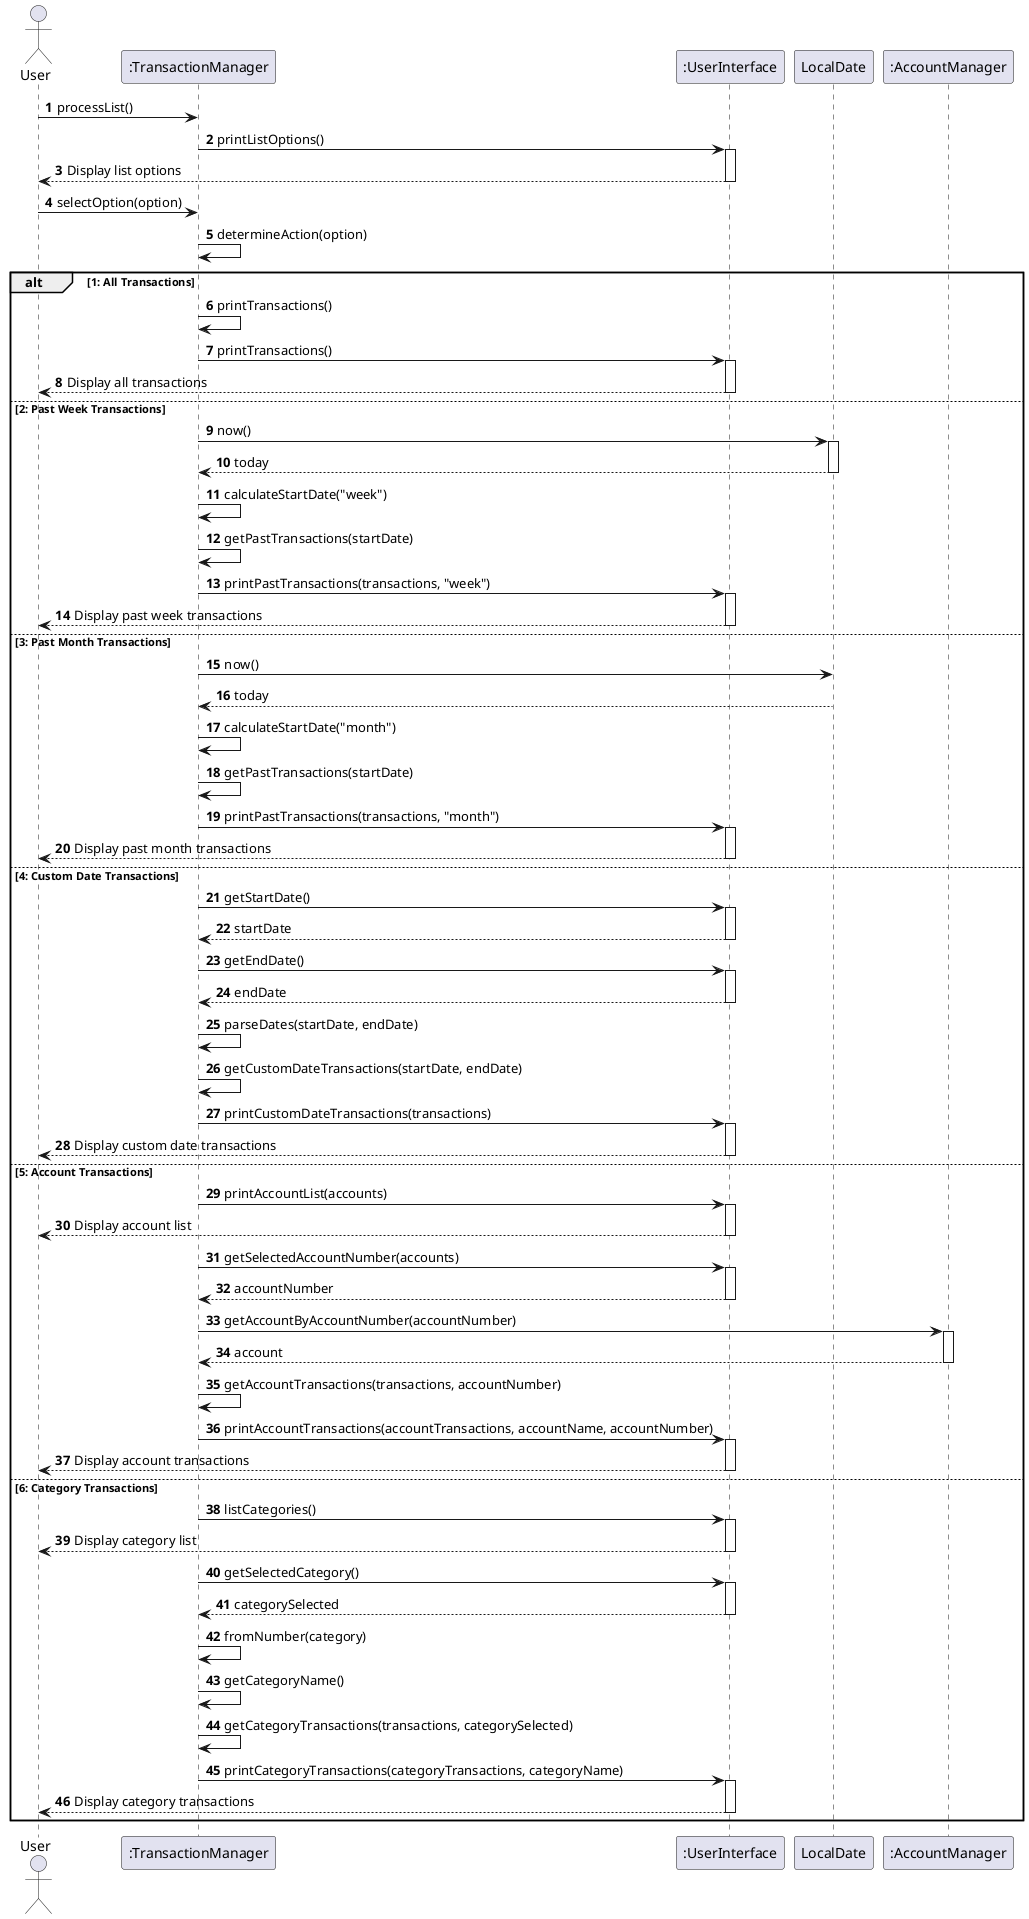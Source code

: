 @startuml
'https://plantuml.com/sequence-diagram

autonumber

actor User
participant ":TransactionManager" as TM
participant ":UserInterface" as UI
participant "LocalDate" as LD
participant ":AccountManager" as AM

User -> TM: processList()
TM -> UI: printListOptions()
activate UI
UI --> User: Display list options
deactivate UI
User -> TM: selectOption(option)
TM -> TM: determineAction(option)

alt 1: All Transactions
    TM -> TM: printTransactions()
    TM -> UI: printTransactions()
    activate UI
    UI --> User: Display all transactions
    deactivate UI
else 2: Past Week Transactions
    TM -> LD: now()
    activate LD
    LD --> TM: today
    deactivate LD
    TM -> TM: calculateStartDate("week")
    TM -> TM: getPastTransactions(startDate)
    TM -> UI: printPastTransactions(transactions, "week")
    activate UI
    UI --> User: Display past week transactions
    deactivate UI
else 3: Past Month Transactions
    TM -> LD: now()
    LD --> TM: today
    TM -> TM: calculateStartDate("month")
    TM -> TM: getPastTransactions(startDate)
    TM -> UI: printPastTransactions(transactions, "month")
    activate UI
    UI --> User: Display past month transactions
    deactivate UI
else 4: Custom Date Transactions
    TM -> UI: getStartDate()
    activate UI
    UI --> TM: startDate
    deactivate UI
    TM -> UI: getEndDate()
    activate UI
    UI --> TM: endDate
    deactivate UI
    TM -> TM: parseDates(startDate, endDate)
    TM -> TM: getCustomDateTransactions(startDate, endDate)
    TM -> UI: printCustomDateTransactions(transactions)
    activate UI
    UI --> User: Display custom date transactions
    deactivate UI
else 5: Account Transactions
    TM -> UI: printAccountList(accounts)
    activate UI
    UI --> User: Display account list
    deactivate UI
    TM -> UI: getSelectedAccountNumber(accounts)
    activate UI
    UI --> TM: accountNumber
    deactivate UI
    TM -> AM: getAccountByAccountNumber(accountNumber)
    activate AM
    AM --> TM: account
    deactivate AM
    TM -> TM: getAccountTransactions(transactions, accountNumber)
    TM -> UI: printAccountTransactions(accountTransactions, accountName, accountNumber)
    activate UI
    UI ---> User: Display account transactions
    deactivate UI
else 6: Category Transactions
    TM -> UI: listCategories()
    activate UI
    UI --> User: Display category list
    deactivate UI
    TM -> UI: getSelectedCategory()
    activate UI
    UI --> TM: categorySelected
    deactivate UI
    TM -> TM: fromNumber(category)
    TM -> TM: getCategoryName()
    TM -> TM: getCategoryTransactions(transactions, categorySelected)
    TM -> UI: printCategoryTransactions(categoryTransactions, categoryName)
    activate UI
    UI --> User: Display category transactions
    deactivate UI
end
@enduml
